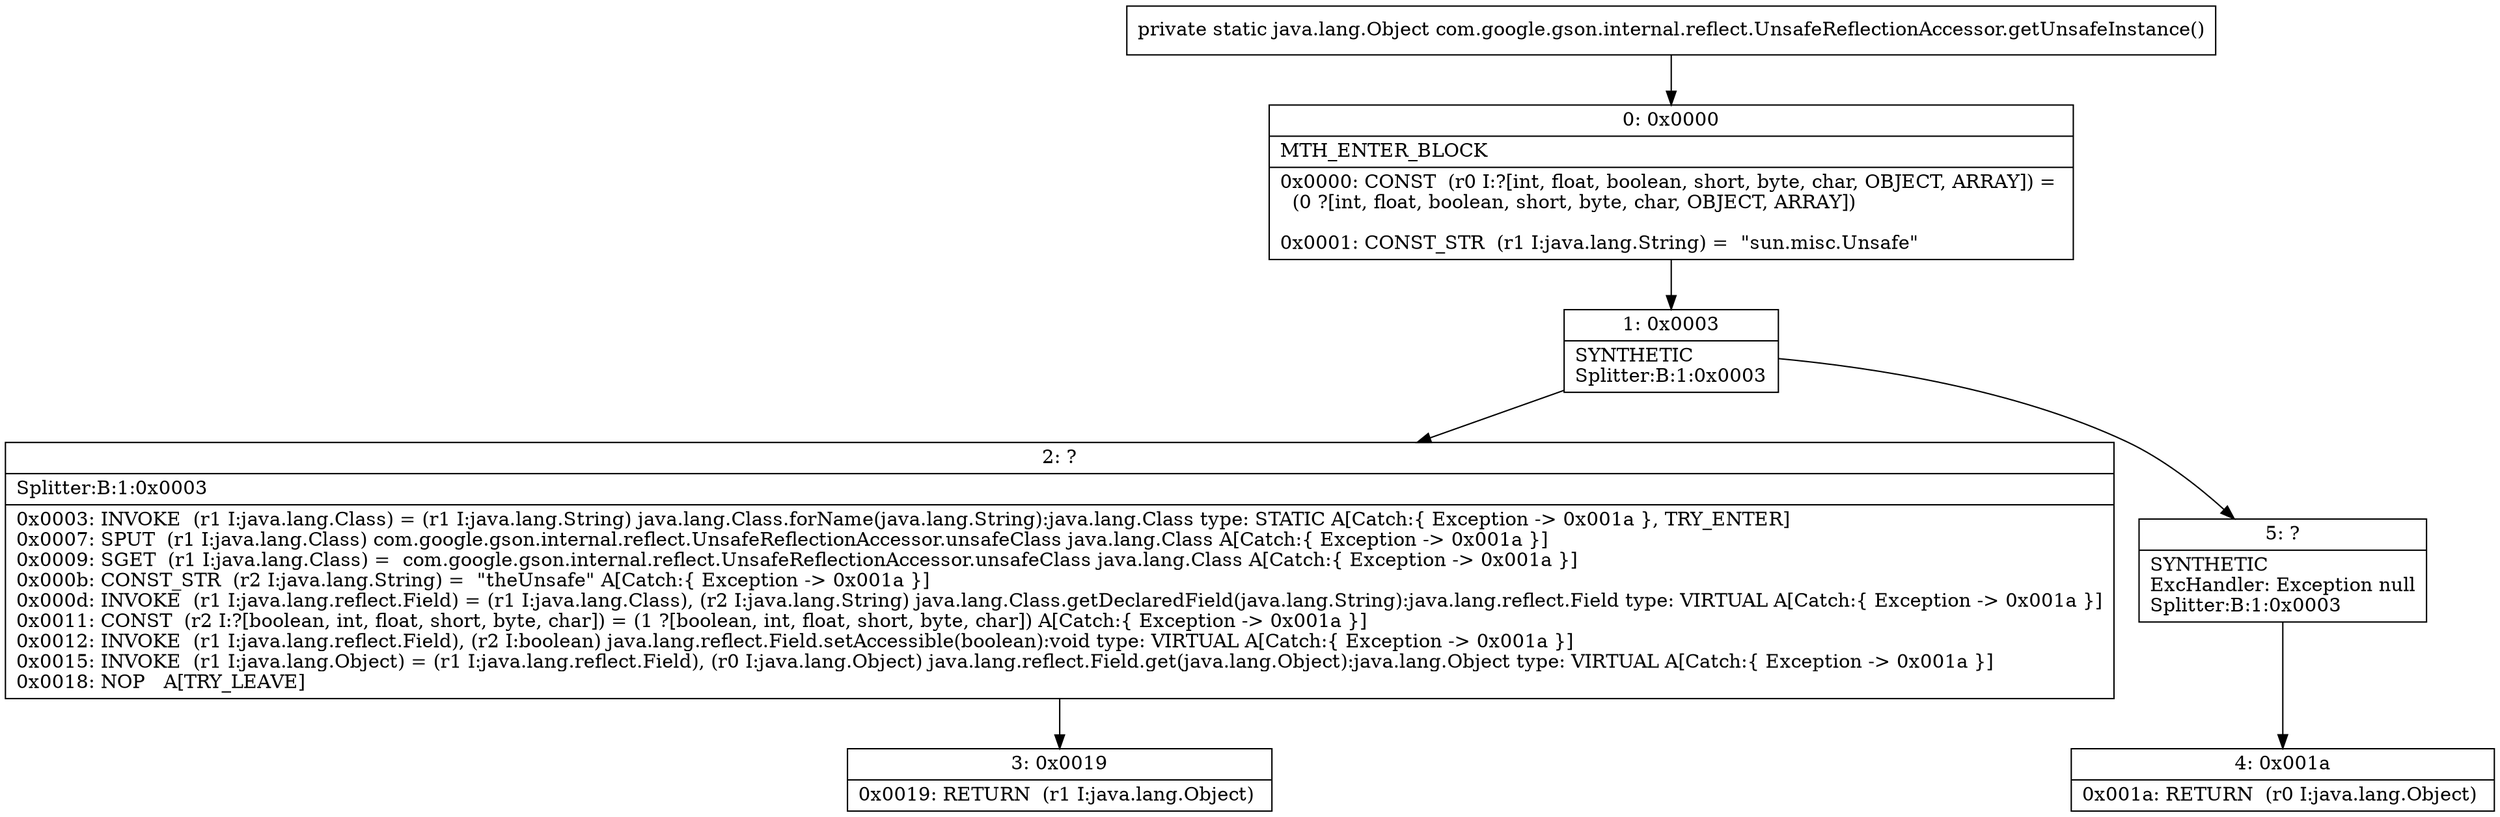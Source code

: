 digraph "CFG forcom.google.gson.internal.reflect.UnsafeReflectionAccessor.getUnsafeInstance()Ljava\/lang\/Object;" {
Node_0 [shape=record,label="{0\:\ 0x0000|MTH_ENTER_BLOCK\l|0x0000: CONST  (r0 I:?[int, float, boolean, short, byte, char, OBJECT, ARRAY]) = \l  (0 ?[int, float, boolean, short, byte, char, OBJECT, ARRAY])\l \l0x0001: CONST_STR  (r1 I:java.lang.String) =  \"sun.misc.Unsafe\" \l}"];
Node_1 [shape=record,label="{1\:\ 0x0003|SYNTHETIC\lSplitter:B:1:0x0003\l}"];
Node_2 [shape=record,label="{2\:\ ?|Splitter:B:1:0x0003\l|0x0003: INVOKE  (r1 I:java.lang.Class) = (r1 I:java.lang.String) java.lang.Class.forName(java.lang.String):java.lang.Class type: STATIC A[Catch:\{ Exception \-\> 0x001a \}, TRY_ENTER]\l0x0007: SPUT  (r1 I:java.lang.Class) com.google.gson.internal.reflect.UnsafeReflectionAccessor.unsafeClass java.lang.Class A[Catch:\{ Exception \-\> 0x001a \}]\l0x0009: SGET  (r1 I:java.lang.Class) =  com.google.gson.internal.reflect.UnsafeReflectionAccessor.unsafeClass java.lang.Class A[Catch:\{ Exception \-\> 0x001a \}]\l0x000b: CONST_STR  (r2 I:java.lang.String) =  \"theUnsafe\" A[Catch:\{ Exception \-\> 0x001a \}]\l0x000d: INVOKE  (r1 I:java.lang.reflect.Field) = (r1 I:java.lang.Class), (r2 I:java.lang.String) java.lang.Class.getDeclaredField(java.lang.String):java.lang.reflect.Field type: VIRTUAL A[Catch:\{ Exception \-\> 0x001a \}]\l0x0011: CONST  (r2 I:?[boolean, int, float, short, byte, char]) = (1 ?[boolean, int, float, short, byte, char]) A[Catch:\{ Exception \-\> 0x001a \}]\l0x0012: INVOKE  (r1 I:java.lang.reflect.Field), (r2 I:boolean) java.lang.reflect.Field.setAccessible(boolean):void type: VIRTUAL A[Catch:\{ Exception \-\> 0x001a \}]\l0x0015: INVOKE  (r1 I:java.lang.Object) = (r1 I:java.lang.reflect.Field), (r0 I:java.lang.Object) java.lang.reflect.Field.get(java.lang.Object):java.lang.Object type: VIRTUAL A[Catch:\{ Exception \-\> 0x001a \}]\l0x0018: NOP   A[TRY_LEAVE]\l}"];
Node_3 [shape=record,label="{3\:\ 0x0019|0x0019: RETURN  (r1 I:java.lang.Object) \l}"];
Node_4 [shape=record,label="{4\:\ 0x001a|0x001a: RETURN  (r0 I:java.lang.Object) \l}"];
Node_5 [shape=record,label="{5\:\ ?|SYNTHETIC\lExcHandler: Exception null\lSplitter:B:1:0x0003\l}"];
MethodNode[shape=record,label="{private static java.lang.Object com.google.gson.internal.reflect.UnsafeReflectionAccessor.getUnsafeInstance() }"];
MethodNode -> Node_0;
Node_0 -> Node_1;
Node_1 -> Node_2;
Node_1 -> Node_5;
Node_2 -> Node_3;
Node_5 -> Node_4;
}

